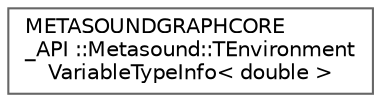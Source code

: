 digraph "Graphical Class Hierarchy"
{
 // INTERACTIVE_SVG=YES
 // LATEX_PDF_SIZE
  bgcolor="transparent";
  edge [fontname=Helvetica,fontsize=10,labelfontname=Helvetica,labelfontsize=10];
  node [fontname=Helvetica,fontsize=10,shape=box,height=0.2,width=0.4];
  rankdir="LR";
  Node0 [id="Node000000",label="METASOUNDGRAPHCORE\l_API ::Metasound::TEnvironment\lVariableTypeInfo\< double \>",height=0.2,width=0.4,color="grey40", fillcolor="white", style="filled",URL="$dc/da8/structMETASOUNDGRAPHCORE__API_01_1_1Metasound_1_1TEnvironmentVariableTypeInfo_3_01double_01_4.html",tooltip=" "];
}
